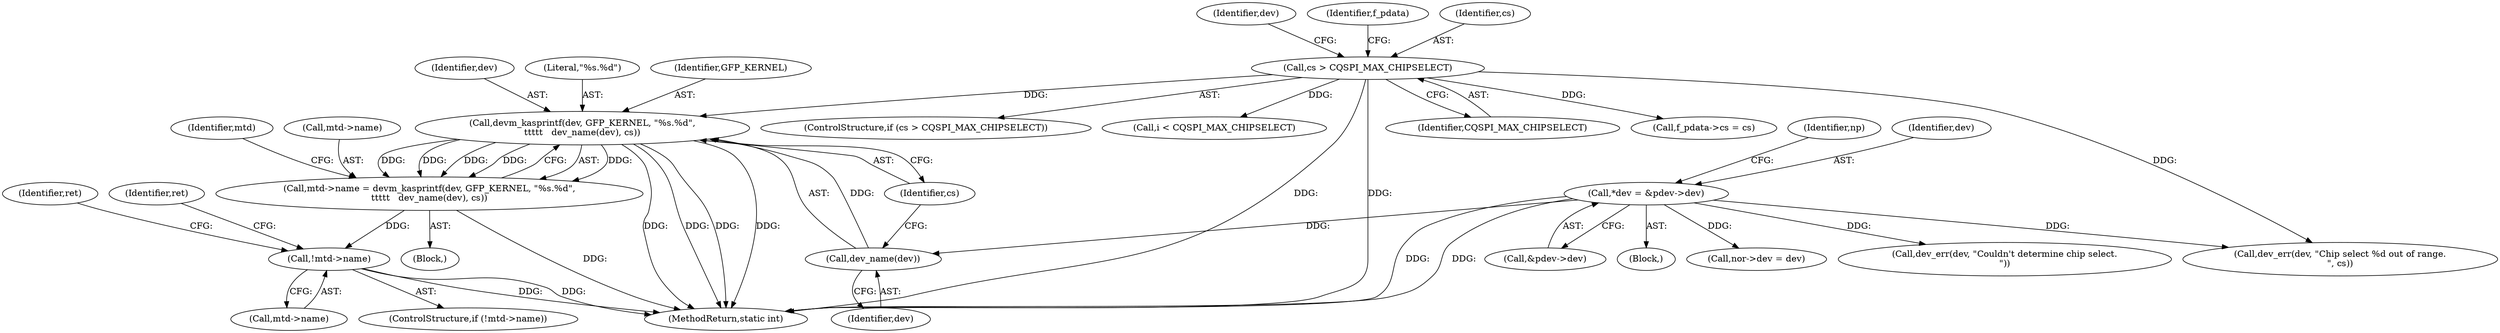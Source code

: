 digraph "1_linux_193e87143c290ec16838f5368adc0e0bc94eb931@API" {
"1000242" [label="(Call,devm_kasprintf(dev, GFP_KERNEL, \"%s.%d\",\n\t\t\t\t\t   dev_name(dev), cs))"];
"1000246" [label="(Call,dev_name(dev))"];
"1000112" [label="(Call,*dev = &pdev->dev)"];
"1000137" [label="(Call,cs > CQSPI_MAX_CHIPSELECT)"];
"1000238" [label="(Call,mtd->name = devm_kasprintf(dev, GFP_KERNEL, \"%s.%d\",\n\t\t\t\t\t   dev_name(dev), cs))"];
"1000250" [label="(Call,!mtd->name)"];
"1000142" [label="(Identifier,dev)"];
"1000139" [label="(Identifier,CQSPI_MAX_CHIPSELECT)"];
"1000246" [label="(Call,dev_name(dev))"];
"1000113" [label="(Identifier,dev)"];
"1000251" [label="(Call,mtd->name)"];
"1000243" [label="(Identifier,dev)"];
"1000114" [label="(Call,&pdev->dev)"];
"1000245" [label="(Literal,\"%s.%d\")"];
"1000244" [label="(Identifier,GFP_KERNEL)"];
"1000159" [label="(Call,f_pdata->cs = cs)"];
"1000132" [label="(Call,dev_err(dev, \"Couldn't determine chip select.\n\"))"];
"1000256" [label="(Identifier,ret)"];
"1000104" [label="(Block,)"];
"1000247" [label="(Identifier,dev)"];
"1000147" [label="(Identifier,f_pdata)"];
"1000141" [label="(Call,dev_err(dev, \"Chip select %d out of range.\n\", cs))"];
"1000242" [label="(Call,devm_kasprintf(dev, GFP_KERNEL, \"%s.%d\",\n\t\t\t\t\t   dev_name(dev), cs))"];
"1000252" [label="(Identifier,mtd)"];
"1000248" [label="(Identifier,cs)"];
"1000124" [label="(Block,)"];
"1000136" [label="(ControlStructure,if (cs > CQSPI_MAX_CHIPSELECT))"];
"1000190" [label="(Call,nor->dev = dev)"];
"1000138" [label="(Identifier,cs)"];
"1000238" [label="(Call,mtd->name = devm_kasprintf(dev, GFP_KERNEL, \"%s.%d\",\n\t\t\t\t\t   dev_name(dev), cs))"];
"1000127" [label="(Identifier,np)"];
"1000261" [label="(Identifier,ret)"];
"1000112" [label="(Call,*dev = &pdev->dev)"];
"1000250" [label="(Call,!mtd->name)"];
"1000239" [label="(Call,mtd->name)"];
"1000137" [label="(Call,cs > CQSPI_MAX_CHIPSELECT)"];
"1000290" [label="(Call,i < CQSPI_MAX_CHIPSELECT)"];
"1000249" [label="(ControlStructure,if (!mtd->name))"];
"1000316" [label="(MethodReturn,static int)"];
"1000242" -> "1000238"  [label="AST: "];
"1000242" -> "1000248"  [label="CFG: "];
"1000243" -> "1000242"  [label="AST: "];
"1000244" -> "1000242"  [label="AST: "];
"1000245" -> "1000242"  [label="AST: "];
"1000246" -> "1000242"  [label="AST: "];
"1000248" -> "1000242"  [label="AST: "];
"1000238" -> "1000242"  [label="CFG: "];
"1000242" -> "1000316"  [label="DDG: "];
"1000242" -> "1000316"  [label="DDG: "];
"1000242" -> "1000316"  [label="DDG: "];
"1000242" -> "1000316"  [label="DDG: "];
"1000242" -> "1000238"  [label="DDG: "];
"1000242" -> "1000238"  [label="DDG: "];
"1000242" -> "1000238"  [label="DDG: "];
"1000242" -> "1000238"  [label="DDG: "];
"1000242" -> "1000238"  [label="DDG: "];
"1000246" -> "1000242"  [label="DDG: "];
"1000137" -> "1000242"  [label="DDG: "];
"1000246" -> "1000247"  [label="CFG: "];
"1000247" -> "1000246"  [label="AST: "];
"1000248" -> "1000246"  [label="CFG: "];
"1000112" -> "1000246"  [label="DDG: "];
"1000112" -> "1000104"  [label="AST: "];
"1000112" -> "1000114"  [label="CFG: "];
"1000113" -> "1000112"  [label="AST: "];
"1000114" -> "1000112"  [label="AST: "];
"1000127" -> "1000112"  [label="CFG: "];
"1000112" -> "1000316"  [label="DDG: "];
"1000112" -> "1000316"  [label="DDG: "];
"1000112" -> "1000132"  [label="DDG: "];
"1000112" -> "1000141"  [label="DDG: "];
"1000112" -> "1000190"  [label="DDG: "];
"1000137" -> "1000136"  [label="AST: "];
"1000137" -> "1000139"  [label="CFG: "];
"1000138" -> "1000137"  [label="AST: "];
"1000139" -> "1000137"  [label="AST: "];
"1000142" -> "1000137"  [label="CFG: "];
"1000147" -> "1000137"  [label="CFG: "];
"1000137" -> "1000316"  [label="DDG: "];
"1000137" -> "1000316"  [label="DDG: "];
"1000137" -> "1000141"  [label="DDG: "];
"1000137" -> "1000159"  [label="DDG: "];
"1000137" -> "1000290"  [label="DDG: "];
"1000238" -> "1000124"  [label="AST: "];
"1000239" -> "1000238"  [label="AST: "];
"1000252" -> "1000238"  [label="CFG: "];
"1000238" -> "1000316"  [label="DDG: "];
"1000238" -> "1000250"  [label="DDG: "];
"1000250" -> "1000249"  [label="AST: "];
"1000250" -> "1000251"  [label="CFG: "];
"1000251" -> "1000250"  [label="AST: "];
"1000256" -> "1000250"  [label="CFG: "];
"1000261" -> "1000250"  [label="CFG: "];
"1000250" -> "1000316"  [label="DDG: "];
"1000250" -> "1000316"  [label="DDG: "];
}
